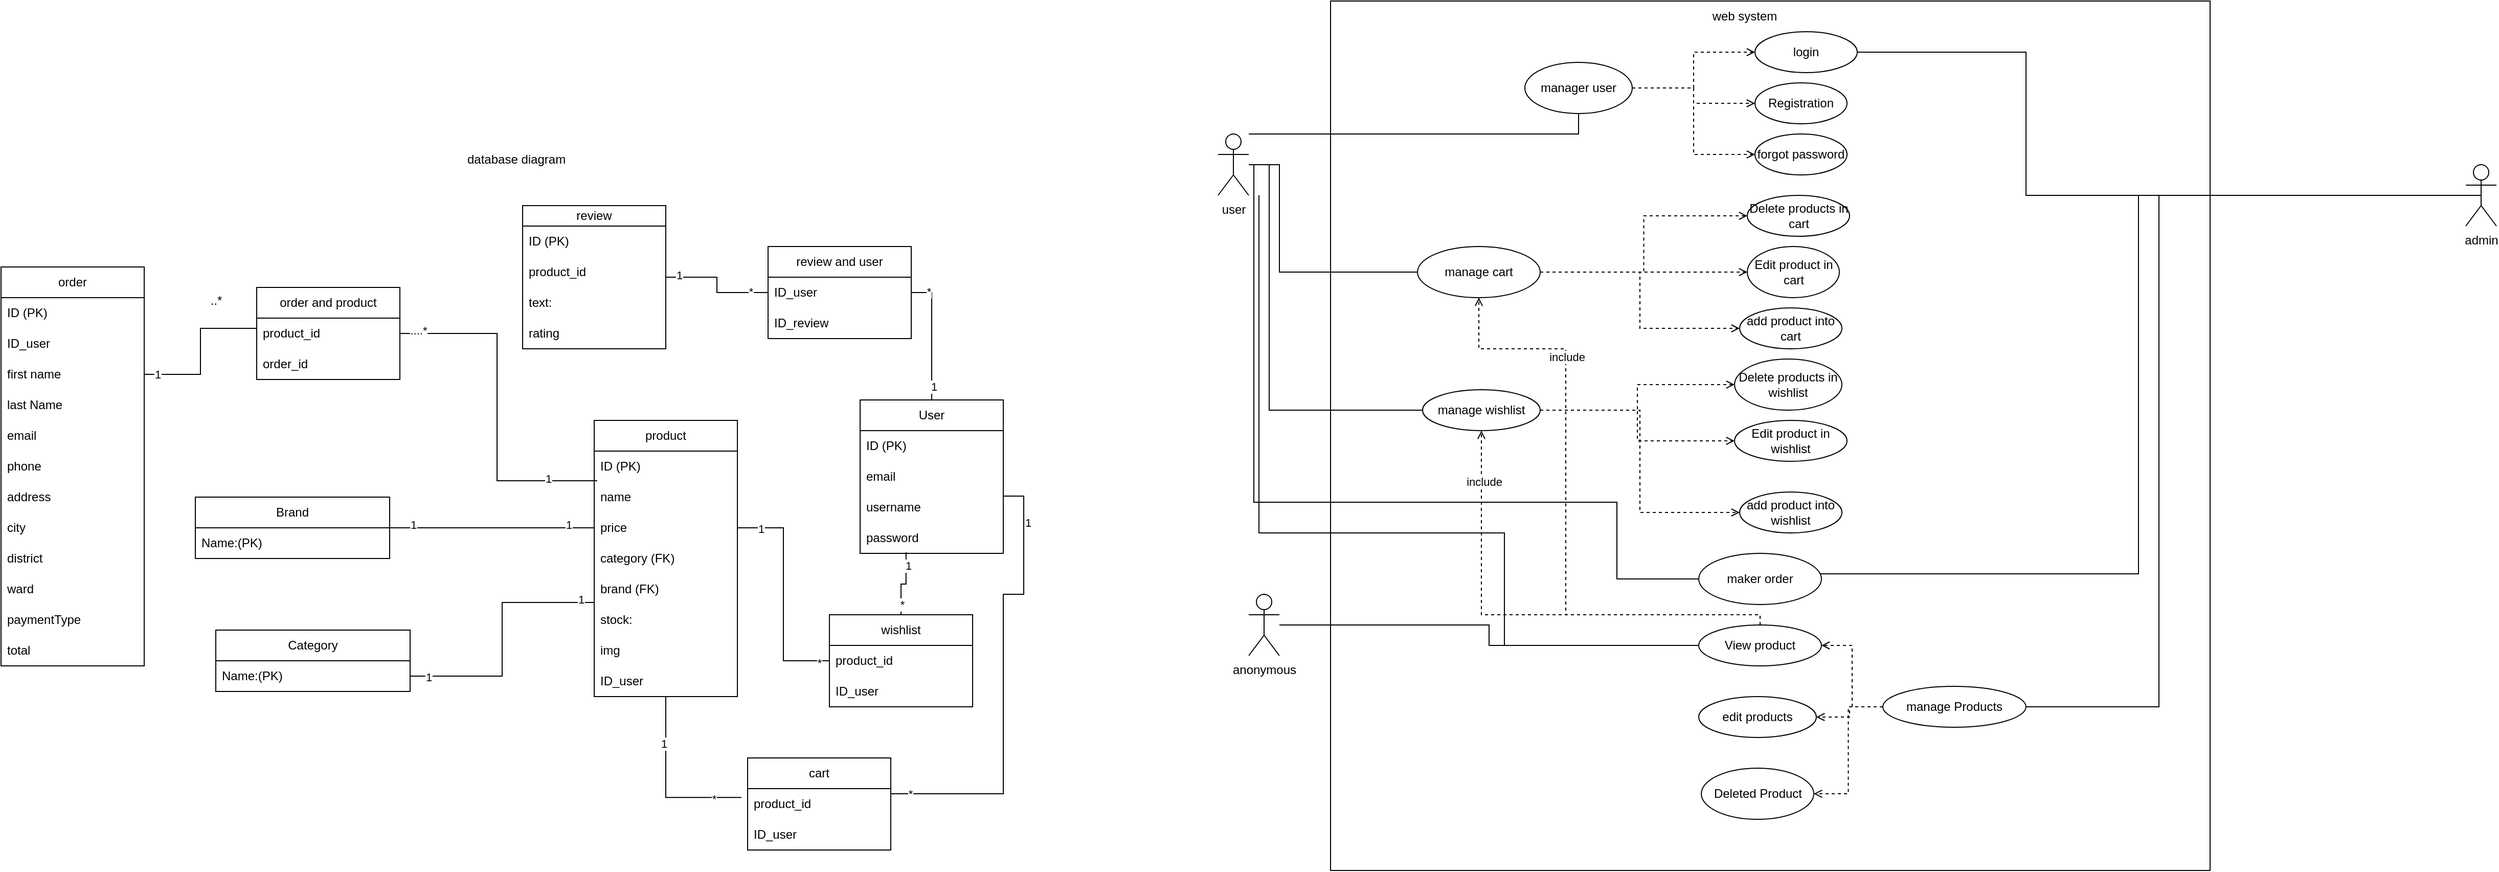 <mxfile version="21.3.2" type="device">
  <diagram name="Page-1" id="ICI-8vK0ts3EgLsvYybd">
    <mxGraphModel dx="3079" dy="750" grid="1" gridSize="10" guides="1" tooltips="1" connect="1" arrows="1" fold="1" page="1" pageScale="1" pageWidth="850" pageHeight="1100" math="0" shadow="0">
      <root>
        <mxCell id="0" />
        <mxCell id="1" parent="0" />
        <mxCell id="e3dgtLt3XknYAATpjzhd-1" value="user" style="shape=umlActor;verticalLabelPosition=bottom;verticalAlign=top;html=1;outlineConnect=0;" parent="1" vertex="1">
          <mxGeometry x="-430" y="140" width="30" height="60" as="geometry" />
        </mxCell>
        <mxCell id="e3dgtLt3XknYAATpjzhd-4" value="" style="rounded=0;whiteSpace=wrap;html=1;" parent="1" vertex="1">
          <mxGeometry x="-320" y="10" width="860" height="850" as="geometry" />
        </mxCell>
        <mxCell id="e3dgtLt3XknYAATpjzhd-2" value="admin" style="shape=umlActor;verticalLabelPosition=bottom;verticalAlign=top;html=1;outlineConnect=0;" parent="1" vertex="1">
          <mxGeometry x="790" y="170" width="30" height="60" as="geometry" />
        </mxCell>
        <mxCell id="e3dgtLt3XknYAATpjzhd-7" value="web system" style="text;html=1;strokeColor=none;fillColor=none;align=center;verticalAlign=middle;whiteSpace=wrap;rounded=0;" parent="1" vertex="1">
          <mxGeometry x="20" y="10" width="130" height="30" as="geometry" />
        </mxCell>
        <mxCell id="0JroKW-J_Lcgd8uyPRVh-32" style="edgeStyle=orthogonalEdgeStyle;rounded=0;orthogonalLoop=1;jettySize=auto;html=1;entryX=0.5;entryY=0.5;entryDx=0;entryDy=0;entryPerimeter=0;endArrow=none;endFill=0;" parent="1" source="e3dgtLt3XknYAATpjzhd-8" target="e3dgtLt3XknYAATpjzhd-2" edge="1">
          <mxGeometry relative="1" as="geometry">
            <Array as="points">
              <mxPoint x="360" y="60" />
              <mxPoint x="360" y="200" />
            </Array>
          </mxGeometry>
        </mxCell>
        <mxCell id="e3dgtLt3XknYAATpjzhd-8" value="login" style="ellipse;whiteSpace=wrap;html=1;" parent="1" vertex="1">
          <mxGeometry x="95" y="40" width="100" height="40" as="geometry" />
        </mxCell>
        <mxCell id="e3dgtLt3XknYAATpjzhd-9" value="Registration" style="ellipse;whiteSpace=wrap;html=1;" parent="1" vertex="1">
          <mxGeometry x="95" y="90" width="90" height="40" as="geometry" />
        </mxCell>
        <mxCell id="0JroKW-J_Lcgd8uyPRVh-38" style="edgeStyle=orthogonalEdgeStyle;rounded=0;orthogonalLoop=1;jettySize=auto;html=1;endArrow=none;endFill=0;" parent="1" source="e3dgtLt3XknYAATpjzhd-11" target="0JroKW-J_Lcgd8uyPRVh-2" edge="1">
          <mxGeometry relative="1" as="geometry" />
        </mxCell>
        <mxCell id="0JroKW-J_Lcgd8uyPRVh-39" style="edgeStyle=orthogonalEdgeStyle;rounded=0;orthogonalLoop=1;jettySize=auto;html=1;endArrow=none;endFill=0;" parent="1" source="e3dgtLt3XknYAATpjzhd-11" edge="1">
          <mxGeometry relative="1" as="geometry">
            <mxPoint x="-390" y="200" as="targetPoint" />
            <Array as="points">
              <mxPoint x="-150" y="640" />
              <mxPoint x="-150" y="530" />
              <mxPoint x="-390" y="530" />
            </Array>
          </mxGeometry>
        </mxCell>
        <mxCell id="0JroKW-J_Lcgd8uyPRVh-42" style="edgeStyle=orthogonalEdgeStyle;rounded=0;orthogonalLoop=1;jettySize=auto;html=1;dashed=1;endArrow=open;endFill=0;" parent="1" source="e3dgtLt3XknYAATpjzhd-11" target="e3dgtLt3XknYAATpjzhd-16" edge="1">
          <mxGeometry relative="1" as="geometry">
            <Array as="points">
              <mxPoint x="100" y="610" />
              <mxPoint x="-90" y="610" />
              <mxPoint x="-90" y="350" />
              <mxPoint x="-175" y="350" />
            </Array>
          </mxGeometry>
        </mxCell>
        <mxCell id="0JroKW-J_Lcgd8uyPRVh-45" value="include" style="edgeLabel;html=1;align=center;verticalAlign=middle;resizable=0;points=[];" parent="0JroKW-J_Lcgd8uyPRVh-42" vertex="1" connectable="0">
          <mxGeometry x="0.519" y="-1" relative="1" as="geometry">
            <mxPoint as="offset" />
          </mxGeometry>
        </mxCell>
        <mxCell id="0JroKW-J_Lcgd8uyPRVh-44" style="edgeStyle=orthogonalEdgeStyle;rounded=0;orthogonalLoop=1;jettySize=auto;html=1;entryX=0.5;entryY=1;entryDx=0;entryDy=0;dashed=1;endArrow=open;endFill=0;" parent="1" source="e3dgtLt3XknYAATpjzhd-11" target="e3dgtLt3XknYAATpjzhd-12" edge="1">
          <mxGeometry relative="1" as="geometry">
            <Array as="points">
              <mxPoint x="100" y="610" />
              <mxPoint x="-172" y="610" />
            </Array>
          </mxGeometry>
        </mxCell>
        <mxCell id="0JroKW-J_Lcgd8uyPRVh-46" value="include" style="edgeLabel;html=1;align=center;verticalAlign=middle;resizable=0;points=[];" parent="0JroKW-J_Lcgd8uyPRVh-44" vertex="1" connectable="0">
          <mxGeometry x="0.787" y="-2" relative="1" as="geometry">
            <mxPoint as="offset" />
          </mxGeometry>
        </mxCell>
        <mxCell id="e3dgtLt3XknYAATpjzhd-11" value="View product" style="ellipse;whiteSpace=wrap;html=1;" parent="1" vertex="1">
          <mxGeometry x="40" y="620" width="120" height="40" as="geometry" />
        </mxCell>
        <mxCell id="0JroKW-J_Lcgd8uyPRVh-20" style="edgeStyle=orthogonalEdgeStyle;rounded=0;orthogonalLoop=1;jettySize=auto;html=1;dashed=1;endArrow=open;endFill=0;" parent="1" source="e3dgtLt3XknYAATpjzhd-12" target="0JroKW-J_Lcgd8uyPRVh-6" edge="1">
          <mxGeometry relative="1" as="geometry" />
        </mxCell>
        <mxCell id="0JroKW-J_Lcgd8uyPRVh-21" style="edgeStyle=orthogonalEdgeStyle;rounded=0;orthogonalLoop=1;jettySize=auto;html=1;entryX=0;entryY=0.5;entryDx=0;entryDy=0;dashed=1;endArrow=open;endFill=0;" parent="1" source="e3dgtLt3XknYAATpjzhd-12" target="0JroKW-J_Lcgd8uyPRVh-10" edge="1">
          <mxGeometry relative="1" as="geometry" />
        </mxCell>
        <mxCell id="0JroKW-J_Lcgd8uyPRVh-22" style="edgeStyle=orthogonalEdgeStyle;rounded=0;orthogonalLoop=1;jettySize=auto;html=1;entryX=0;entryY=0.5;entryDx=0;entryDy=0;dashed=1;endArrow=open;endFill=0;" parent="1" source="e3dgtLt3XknYAATpjzhd-12" target="0JroKW-J_Lcgd8uyPRVh-11" edge="1">
          <mxGeometry relative="1" as="geometry" />
        </mxCell>
        <mxCell id="0JroKW-J_Lcgd8uyPRVh-31" style="edgeStyle=orthogonalEdgeStyle;rounded=0;orthogonalLoop=1;jettySize=auto;html=1;endArrow=none;endFill=0;" parent="1" source="e3dgtLt3XknYAATpjzhd-12" target="e3dgtLt3XknYAATpjzhd-1" edge="1">
          <mxGeometry relative="1" as="geometry">
            <Array as="points">
              <mxPoint x="-380" y="410" />
              <mxPoint x="-380" y="170" />
            </Array>
          </mxGeometry>
        </mxCell>
        <mxCell id="e3dgtLt3XknYAATpjzhd-12" value="manage wishlist" style="ellipse;whiteSpace=wrap;html=1;" parent="1" vertex="1">
          <mxGeometry x="-230" y="390" width="115" height="40" as="geometry" />
        </mxCell>
        <mxCell id="0JroKW-J_Lcgd8uyPRVh-23" style="edgeStyle=orthogonalEdgeStyle;rounded=0;orthogonalLoop=1;jettySize=auto;html=1;entryX=1;entryY=0.5;entryDx=0;entryDy=0;dashed=1;endArrow=open;endFill=0;" parent="1" source="e3dgtLt3XknYAATpjzhd-13" target="e3dgtLt3XknYAATpjzhd-11" edge="1">
          <mxGeometry relative="1" as="geometry" />
        </mxCell>
        <mxCell id="0JroKW-J_Lcgd8uyPRVh-24" style="edgeStyle=orthogonalEdgeStyle;rounded=0;orthogonalLoop=1;jettySize=auto;html=1;dashed=1;endArrow=open;endFill=0;" parent="1" source="e3dgtLt3XknYAATpjzhd-13" target="e3dgtLt3XknYAATpjzhd-15" edge="1">
          <mxGeometry relative="1" as="geometry" />
        </mxCell>
        <mxCell id="0JroKW-J_Lcgd8uyPRVh-25" style="edgeStyle=orthogonalEdgeStyle;rounded=0;orthogonalLoop=1;jettySize=auto;html=1;entryX=1;entryY=0.5;entryDx=0;entryDy=0;endArrow=open;endFill=0;dashed=1;" parent="1" source="e3dgtLt3XknYAATpjzhd-13" target="0JroKW-J_Lcgd8uyPRVh-3" edge="1">
          <mxGeometry relative="1" as="geometry" />
        </mxCell>
        <mxCell id="0JroKW-J_Lcgd8uyPRVh-35" style="edgeStyle=orthogonalEdgeStyle;rounded=0;orthogonalLoop=1;jettySize=auto;html=1;endArrow=none;endFill=0;" parent="1" source="e3dgtLt3XknYAATpjzhd-13" target="e3dgtLt3XknYAATpjzhd-2" edge="1">
          <mxGeometry relative="1" as="geometry">
            <Array as="points">
              <mxPoint x="490" y="700" />
              <mxPoint x="490" y="200" />
            </Array>
          </mxGeometry>
        </mxCell>
        <mxCell id="e3dgtLt3XknYAATpjzhd-13" value="manage Products" style="ellipse;whiteSpace=wrap;html=1;" parent="1" vertex="1">
          <mxGeometry x="220" y="680" width="140" height="40" as="geometry" />
        </mxCell>
        <mxCell id="e3dgtLt3XknYAATpjzhd-15" value="edit products" style="ellipse;whiteSpace=wrap;html=1;" parent="1" vertex="1">
          <mxGeometry x="40" y="690" width="115" height="40" as="geometry" />
        </mxCell>
        <mxCell id="0JroKW-J_Lcgd8uyPRVh-17" style="edgeStyle=orthogonalEdgeStyle;rounded=0;orthogonalLoop=1;jettySize=auto;html=1;entryX=0;entryY=0.5;entryDx=0;entryDy=0;dashed=1;endArrow=open;endFill=0;" parent="1" source="e3dgtLt3XknYAATpjzhd-16" target="0JroKW-J_Lcgd8uyPRVh-9" edge="1">
          <mxGeometry relative="1" as="geometry" />
        </mxCell>
        <mxCell id="0JroKW-J_Lcgd8uyPRVh-18" style="edgeStyle=orthogonalEdgeStyle;rounded=0;orthogonalLoop=1;jettySize=auto;html=1;endArrow=open;endFill=0;dashed=1;" parent="1" source="e3dgtLt3XknYAATpjzhd-16" target="0JroKW-J_Lcgd8uyPRVh-7" edge="1">
          <mxGeometry relative="1" as="geometry" />
        </mxCell>
        <mxCell id="0JroKW-J_Lcgd8uyPRVh-19" style="edgeStyle=orthogonalEdgeStyle;rounded=0;orthogonalLoop=1;jettySize=auto;html=1;entryX=0;entryY=0.5;entryDx=0;entryDy=0;endArrow=open;endFill=0;dashed=1;" parent="1" source="e3dgtLt3XknYAATpjzhd-16" target="0JroKW-J_Lcgd8uyPRVh-8" edge="1">
          <mxGeometry relative="1" as="geometry" />
        </mxCell>
        <mxCell id="0JroKW-J_Lcgd8uyPRVh-30" style="edgeStyle=orthogonalEdgeStyle;rounded=0;orthogonalLoop=1;jettySize=auto;html=1;endArrow=none;endFill=0;" parent="1" source="e3dgtLt3XknYAATpjzhd-16" target="e3dgtLt3XknYAATpjzhd-1" edge="1">
          <mxGeometry relative="1" as="geometry">
            <Array as="points">
              <mxPoint x="-370" y="275" />
              <mxPoint x="-370" y="170" />
            </Array>
          </mxGeometry>
        </mxCell>
        <mxCell id="e3dgtLt3XknYAATpjzhd-16" value="manage cart" style="ellipse;whiteSpace=wrap;html=1;" parent="1" vertex="1">
          <mxGeometry x="-235" y="250" width="120" height="50" as="geometry" />
        </mxCell>
        <mxCell id="e3dgtLt3XknYAATpjzhd-17" value="forgot password" style="ellipse;whiteSpace=wrap;html=1;" parent="1" vertex="1">
          <mxGeometry x="95" y="140" width="90" height="40" as="geometry" />
        </mxCell>
        <mxCell id="0JroKW-J_Lcgd8uyPRVh-2" value="anonymous" style="shape=umlActor;verticalLabelPosition=bottom;verticalAlign=top;html=1;outlineConnect=0;" parent="1" vertex="1">
          <mxGeometry x="-400" y="590" width="30" height="60" as="geometry" />
        </mxCell>
        <mxCell id="0JroKW-J_Lcgd8uyPRVh-3" value="Deleted Product" style="ellipse;whiteSpace=wrap;html=1;" parent="1" vertex="1">
          <mxGeometry x="42.5" y="760" width="110" height="50" as="geometry" />
        </mxCell>
        <mxCell id="0JroKW-J_Lcgd8uyPRVh-14" style="edgeStyle=orthogonalEdgeStyle;rounded=0;orthogonalLoop=1;jettySize=auto;html=1;dashed=1;endArrow=open;endFill=0;" parent="1" source="0JroKW-J_Lcgd8uyPRVh-4" target="e3dgtLt3XknYAATpjzhd-8" edge="1">
          <mxGeometry relative="1" as="geometry" />
        </mxCell>
        <mxCell id="0JroKW-J_Lcgd8uyPRVh-15" style="edgeStyle=orthogonalEdgeStyle;rounded=0;orthogonalLoop=1;jettySize=auto;html=1;dashed=1;endArrow=open;endFill=0;" parent="1" source="0JroKW-J_Lcgd8uyPRVh-4" target="e3dgtLt3XknYAATpjzhd-9" edge="1">
          <mxGeometry relative="1" as="geometry" />
        </mxCell>
        <mxCell id="0JroKW-J_Lcgd8uyPRVh-16" style="edgeStyle=orthogonalEdgeStyle;rounded=0;orthogonalLoop=1;jettySize=auto;html=1;entryX=0;entryY=0.5;entryDx=0;entryDy=0;dashed=1;endArrow=open;endFill=0;" parent="1" source="0JroKW-J_Lcgd8uyPRVh-4" target="e3dgtLt3XknYAATpjzhd-17" edge="1">
          <mxGeometry relative="1" as="geometry" />
        </mxCell>
        <mxCell id="0JroKW-J_Lcgd8uyPRVh-28" style="edgeStyle=orthogonalEdgeStyle;rounded=0;orthogonalLoop=1;jettySize=auto;html=1;endArrow=none;endFill=0;" parent="1" source="0JroKW-J_Lcgd8uyPRVh-4" target="e3dgtLt3XknYAATpjzhd-1" edge="1">
          <mxGeometry relative="1" as="geometry">
            <Array as="points">
              <mxPoint x="-78" y="140" />
            </Array>
          </mxGeometry>
        </mxCell>
        <mxCell id="0JroKW-J_Lcgd8uyPRVh-4" value="manager user" style="ellipse;whiteSpace=wrap;html=1;" parent="1" vertex="1">
          <mxGeometry x="-130" y="70" width="105" height="50" as="geometry" />
        </mxCell>
        <mxCell id="0JroKW-J_Lcgd8uyPRVh-36" style="edgeStyle=orthogonalEdgeStyle;rounded=0;orthogonalLoop=1;jettySize=auto;html=1;endArrow=none;endFill=0;" parent="1" source="0JroKW-J_Lcgd8uyPRVh-5" target="e3dgtLt3XknYAATpjzhd-1" edge="1">
          <mxGeometry relative="1" as="geometry">
            <Array as="points">
              <mxPoint x="-40" y="575" />
              <mxPoint x="-40" y="500" />
              <mxPoint x="-395" y="500" />
            </Array>
          </mxGeometry>
        </mxCell>
        <mxCell id="0JroKW-J_Lcgd8uyPRVh-41" style="edgeStyle=orthogonalEdgeStyle;rounded=0;orthogonalLoop=1;jettySize=auto;html=1;endArrow=none;endFill=0;" parent="1" source="0JroKW-J_Lcgd8uyPRVh-5" edge="1">
          <mxGeometry relative="1" as="geometry">
            <mxPoint x="800" y="200" as="targetPoint" />
            <Array as="points">
              <mxPoint x="470" y="570" />
              <mxPoint x="470" y="200" />
            </Array>
          </mxGeometry>
        </mxCell>
        <mxCell id="0JroKW-J_Lcgd8uyPRVh-5" value="maker order" style="ellipse;whiteSpace=wrap;html=1;" parent="1" vertex="1">
          <mxGeometry x="40" y="550" width="120" height="50" as="geometry" />
        </mxCell>
        <mxCell id="0JroKW-J_Lcgd8uyPRVh-6" value="Delete products in wishlist" style="ellipse;whiteSpace=wrap;html=1;" parent="1" vertex="1">
          <mxGeometry x="75" y="360" width="105" height="50" as="geometry" />
        </mxCell>
        <mxCell id="0JroKW-J_Lcgd8uyPRVh-7" value="Edit product in cart" style="ellipse;whiteSpace=wrap;html=1;" parent="1" vertex="1">
          <mxGeometry x="87.5" y="250" width="90" height="50" as="geometry" />
        </mxCell>
        <mxCell id="0JroKW-J_Lcgd8uyPRVh-8" value="add product into cart" style="ellipse;whiteSpace=wrap;html=1;" parent="1" vertex="1">
          <mxGeometry x="80" y="310" width="100" height="40" as="geometry" />
        </mxCell>
        <mxCell id="0JroKW-J_Lcgd8uyPRVh-9" value="Delete products in cart" style="ellipse;whiteSpace=wrap;html=1;" parent="1" vertex="1">
          <mxGeometry x="87.5" y="200" width="100" height="40" as="geometry" />
        </mxCell>
        <mxCell id="0JroKW-J_Lcgd8uyPRVh-10" value="Edit product in wishlist" style="ellipse;whiteSpace=wrap;html=1;" parent="1" vertex="1">
          <mxGeometry x="75" y="420" width="110" height="40" as="geometry" />
        </mxCell>
        <mxCell id="0JroKW-J_Lcgd8uyPRVh-11" value="add product into wishlist" style="ellipse;whiteSpace=wrap;html=1;" parent="1" vertex="1">
          <mxGeometry x="80" y="490" width="100" height="40" as="geometry" />
        </mxCell>
        <mxCell id="0JroKW-J_Lcgd8uyPRVh-121" value="" style="group" parent="1" vertex="1" connectable="0">
          <mxGeometry x="-1620" y="150" width="980" height="550" as="geometry" />
        </mxCell>
        <mxCell id="0JroKW-J_Lcgd8uyPRVh-47" value="product" style="swimlane;fontStyle=0;childLayout=stackLayout;horizontal=1;startSize=30;horizontalStack=0;resizeParent=1;resizeParentMax=0;resizeLast=0;collapsible=1;marginBottom=0;whiteSpace=wrap;html=1;" parent="0JroKW-J_Lcgd8uyPRVh-121" vertex="1">
          <mxGeometry x="580" y="270" width="140" height="270" as="geometry" />
        </mxCell>
        <mxCell id="0JroKW-J_Lcgd8uyPRVh-65" value="ID (PK)" style="text;strokeColor=none;fillColor=none;align=left;verticalAlign=middle;spacingLeft=4;spacingRight=4;overflow=hidden;points=[[0,0.5],[1,0.5]];portConstraint=eastwest;rotatable=0;whiteSpace=wrap;html=1;" parent="0JroKW-J_Lcgd8uyPRVh-47" vertex="1">
          <mxGeometry y="30" width="140" height="30" as="geometry" />
        </mxCell>
        <mxCell id="0JroKW-J_Lcgd8uyPRVh-48" value="name" style="text;strokeColor=none;fillColor=none;align=left;verticalAlign=middle;spacingLeft=4;spacingRight=4;overflow=hidden;points=[[0,0.5],[1,0.5]];portConstraint=eastwest;rotatable=0;whiteSpace=wrap;html=1;" parent="0JroKW-J_Lcgd8uyPRVh-47" vertex="1">
          <mxGeometry y="60" width="140" height="30" as="geometry" />
        </mxCell>
        <mxCell id="0JroKW-J_Lcgd8uyPRVh-49" value="price" style="text;strokeColor=none;fillColor=none;align=left;verticalAlign=middle;spacingLeft=4;spacingRight=4;overflow=hidden;points=[[0,0.5],[1,0.5]];portConstraint=eastwest;rotatable=0;whiteSpace=wrap;html=1;" parent="0JroKW-J_Lcgd8uyPRVh-47" vertex="1">
          <mxGeometry y="90" width="140" height="30" as="geometry" />
        </mxCell>
        <mxCell id="0JroKW-J_Lcgd8uyPRVh-68" value="category (FK)" style="text;strokeColor=none;fillColor=none;align=left;verticalAlign=middle;spacingLeft=4;spacingRight=4;overflow=hidden;points=[[0,0.5],[1,0.5]];portConstraint=eastwest;rotatable=0;whiteSpace=wrap;html=1;" parent="0JroKW-J_Lcgd8uyPRVh-47" vertex="1">
          <mxGeometry y="120" width="140" height="30" as="geometry" />
        </mxCell>
        <mxCell id="0JroKW-J_Lcgd8uyPRVh-69" value="brand (FK)" style="text;strokeColor=none;fillColor=none;align=left;verticalAlign=middle;spacingLeft=4;spacingRight=4;overflow=hidden;points=[[0,0.5],[1,0.5]];portConstraint=eastwest;rotatable=0;whiteSpace=wrap;html=1;" parent="0JroKW-J_Lcgd8uyPRVh-47" vertex="1">
          <mxGeometry y="150" width="140" height="30" as="geometry" />
        </mxCell>
        <mxCell id="0JroKW-J_Lcgd8uyPRVh-50" value="stock:" style="text;strokeColor=none;fillColor=none;align=left;verticalAlign=middle;spacingLeft=4;spacingRight=4;overflow=hidden;points=[[0,0.5],[1,0.5]];portConstraint=eastwest;rotatable=0;whiteSpace=wrap;html=1;" parent="0JroKW-J_Lcgd8uyPRVh-47" vertex="1">
          <mxGeometry y="180" width="140" height="30" as="geometry" />
        </mxCell>
        <mxCell id="0JroKW-J_Lcgd8uyPRVh-66" value="img" style="text;strokeColor=none;fillColor=none;align=left;verticalAlign=middle;spacingLeft=4;spacingRight=4;overflow=hidden;points=[[0,0.5],[1,0.5]];portConstraint=eastwest;rotatable=0;whiteSpace=wrap;html=1;" parent="0JroKW-J_Lcgd8uyPRVh-47" vertex="1">
          <mxGeometry y="210" width="140" height="30" as="geometry" />
        </mxCell>
        <mxCell id="0JroKW-J_Lcgd8uyPRVh-90" value="ID_user" style="text;strokeColor=none;fillColor=none;align=left;verticalAlign=middle;spacingLeft=4;spacingRight=4;overflow=hidden;points=[[0,0.5],[1,0.5]];portConstraint=eastwest;rotatable=0;whiteSpace=wrap;html=1;" parent="0JroKW-J_Lcgd8uyPRVh-47" vertex="1">
          <mxGeometry y="240" width="140" height="30" as="geometry" />
        </mxCell>
        <mxCell id="0JroKW-J_Lcgd8uyPRVh-112" style="edgeStyle=orthogonalEdgeStyle;rounded=0;orthogonalLoop=1;jettySize=auto;html=1;endArrow=none;endFill=0;" parent="0JroKW-J_Lcgd8uyPRVh-121" source="0JroKW-J_Lcgd8uyPRVh-60" target="0JroKW-J_Lcgd8uyPRVh-49" edge="1">
          <mxGeometry relative="1" as="geometry" />
        </mxCell>
        <mxCell id="0JroKW-J_Lcgd8uyPRVh-126" value="1" style="edgeLabel;html=1;align=center;verticalAlign=middle;resizable=0;points=[];" parent="0JroKW-J_Lcgd8uyPRVh-112" vertex="1" connectable="0">
          <mxGeometry x="-0.77" y="3" relative="1" as="geometry">
            <mxPoint as="offset" />
          </mxGeometry>
        </mxCell>
        <mxCell id="0JroKW-J_Lcgd8uyPRVh-127" value="1" style="edgeLabel;html=1;align=center;verticalAlign=middle;resizable=0;points=[];" parent="0JroKW-J_Lcgd8uyPRVh-112" vertex="1" connectable="0">
          <mxGeometry x="0.76" y="3" relative="1" as="geometry">
            <mxPoint x="-1" as="offset" />
          </mxGeometry>
        </mxCell>
        <mxCell id="0JroKW-J_Lcgd8uyPRVh-60" value="Brand" style="swimlane;fontStyle=0;childLayout=stackLayout;horizontal=1;startSize=30;horizontalStack=0;resizeParent=1;resizeParentMax=0;resizeLast=0;collapsible=1;marginBottom=0;whiteSpace=wrap;html=1;" parent="0JroKW-J_Lcgd8uyPRVh-121" vertex="1">
          <mxGeometry x="190" y="345" width="190" height="60" as="geometry">
            <mxRectangle x="-1460" y="750" width="60" height="30" as="alternateBounds" />
          </mxGeometry>
        </mxCell>
        <mxCell id="0JroKW-J_Lcgd8uyPRVh-61" value="Name:(PK)" style="text;strokeColor=none;fillColor=none;align=left;verticalAlign=middle;spacingLeft=4;spacingRight=4;overflow=hidden;points=[[0,0.5],[1,0.5]];portConstraint=eastwest;rotatable=0;whiteSpace=wrap;html=1;" parent="0JroKW-J_Lcgd8uyPRVh-60" vertex="1">
          <mxGeometry y="30" width="190" height="30" as="geometry" />
        </mxCell>
        <mxCell id="0JroKW-J_Lcgd8uyPRVh-70" value="Category" style="swimlane;fontStyle=0;childLayout=stackLayout;horizontal=1;startSize=30;horizontalStack=0;resizeParent=1;resizeParentMax=0;resizeLast=0;collapsible=1;marginBottom=0;whiteSpace=wrap;html=1;" parent="0JroKW-J_Lcgd8uyPRVh-121" vertex="1">
          <mxGeometry x="210" y="475" width="190" height="60" as="geometry">
            <mxRectangle x="-1460" y="750" width="60" height="30" as="alternateBounds" />
          </mxGeometry>
        </mxCell>
        <mxCell id="0JroKW-J_Lcgd8uyPRVh-71" value="Name:(PK)" style="text;strokeColor=none;fillColor=none;align=left;verticalAlign=middle;spacingLeft=4;spacingRight=4;overflow=hidden;points=[[0,0.5],[1,0.5]];portConstraint=eastwest;rotatable=0;whiteSpace=wrap;html=1;" parent="0JroKW-J_Lcgd8uyPRVh-70" vertex="1">
          <mxGeometry y="30" width="190" height="30" as="geometry" />
        </mxCell>
        <mxCell id="0JroKW-J_Lcgd8uyPRVh-73" value="User" style="swimlane;fontStyle=0;childLayout=stackLayout;horizontal=1;startSize=30;horizontalStack=0;resizeParent=1;resizeParentMax=0;resizeLast=0;collapsible=1;marginBottom=0;whiteSpace=wrap;html=1;" parent="0JroKW-J_Lcgd8uyPRVh-121" vertex="1">
          <mxGeometry x="840" y="250" width="140" height="150" as="geometry" />
        </mxCell>
        <mxCell id="0JroKW-J_Lcgd8uyPRVh-74" value="ID (PK)" style="text;strokeColor=none;fillColor=none;align=left;verticalAlign=middle;spacingLeft=4;spacingRight=4;overflow=hidden;points=[[0,0.5],[1,0.5]];portConstraint=eastwest;rotatable=0;whiteSpace=wrap;html=1;" parent="0JroKW-J_Lcgd8uyPRVh-73" vertex="1">
          <mxGeometry y="30" width="140" height="30" as="geometry" />
        </mxCell>
        <mxCell id="0JroKW-J_Lcgd8uyPRVh-75" value="email" style="text;strokeColor=none;fillColor=none;align=left;verticalAlign=middle;spacingLeft=4;spacingRight=4;overflow=hidden;points=[[0,0.5],[1,0.5]];portConstraint=eastwest;rotatable=0;whiteSpace=wrap;html=1;" parent="0JroKW-J_Lcgd8uyPRVh-73" vertex="1">
          <mxGeometry y="60" width="140" height="30" as="geometry" />
        </mxCell>
        <mxCell id="0JroKW-J_Lcgd8uyPRVh-76" value="username" style="text;strokeColor=none;fillColor=none;align=left;verticalAlign=middle;spacingLeft=4;spacingRight=4;overflow=hidden;points=[[0,0.5],[1,0.5]];portConstraint=eastwest;rotatable=0;whiteSpace=wrap;html=1;" parent="0JroKW-J_Lcgd8uyPRVh-73" vertex="1">
          <mxGeometry y="90" width="140" height="30" as="geometry" />
        </mxCell>
        <mxCell id="0JroKW-J_Lcgd8uyPRVh-77" value="password" style="text;strokeColor=none;fillColor=none;align=left;verticalAlign=middle;spacingLeft=4;spacingRight=4;overflow=hidden;points=[[0,0.5],[1,0.5]];portConstraint=eastwest;rotatable=0;whiteSpace=wrap;html=1;" parent="0JroKW-J_Lcgd8uyPRVh-73" vertex="1">
          <mxGeometry y="120" width="140" height="30" as="geometry" />
        </mxCell>
        <mxCell id="0JroKW-J_Lcgd8uyPRVh-81" value="review" style="swimlane;fontStyle=0;childLayout=stackLayout;horizontal=1;startSize=20;horizontalStack=0;resizeParent=1;resizeParentMax=0;resizeLast=0;collapsible=1;marginBottom=0;whiteSpace=wrap;html=1;" parent="0JroKW-J_Lcgd8uyPRVh-121" vertex="1">
          <mxGeometry x="510" y="60" width="140" height="140" as="geometry" />
        </mxCell>
        <mxCell id="0JroKW-J_Lcgd8uyPRVh-82" value="ID (PK)" style="text;strokeColor=none;fillColor=none;align=left;verticalAlign=middle;spacingLeft=4;spacingRight=4;overflow=hidden;points=[[0,0.5],[1,0.5]];portConstraint=eastwest;rotatable=0;whiteSpace=wrap;html=1;" parent="0JroKW-J_Lcgd8uyPRVh-81" vertex="1">
          <mxGeometry y="20" width="140" height="30" as="geometry" />
        </mxCell>
        <mxCell id="0JroKW-J_Lcgd8uyPRVh-85" value="product_id" style="text;strokeColor=none;fillColor=none;align=left;verticalAlign=middle;spacingLeft=4;spacingRight=4;overflow=hidden;points=[[0,0.5],[1,0.5]];portConstraint=eastwest;rotatable=0;whiteSpace=wrap;html=1;" parent="0JroKW-J_Lcgd8uyPRVh-81" vertex="1">
          <mxGeometry y="50" width="140" height="30" as="geometry" />
        </mxCell>
        <mxCell id="0JroKW-J_Lcgd8uyPRVh-83" value="text:" style="text;strokeColor=none;fillColor=none;align=left;verticalAlign=middle;spacingLeft=4;spacingRight=4;overflow=hidden;points=[[0,0.5],[1,0.5]];portConstraint=eastwest;rotatable=0;whiteSpace=wrap;html=1;" parent="0JroKW-J_Lcgd8uyPRVh-81" vertex="1">
          <mxGeometry y="80" width="140" height="30" as="geometry" />
        </mxCell>
        <mxCell id="0JroKW-J_Lcgd8uyPRVh-84" value="rating" style="text;strokeColor=none;fillColor=none;align=left;verticalAlign=middle;spacingLeft=4;spacingRight=4;overflow=hidden;points=[[0,0.5],[1,0.5]];portConstraint=eastwest;rotatable=0;whiteSpace=wrap;html=1;" parent="0JroKW-J_Lcgd8uyPRVh-81" vertex="1">
          <mxGeometry y="110" width="140" height="30" as="geometry" />
        </mxCell>
        <mxCell id="0JroKW-J_Lcgd8uyPRVh-86" value="review and user" style="swimlane;fontStyle=0;childLayout=stackLayout;horizontal=1;startSize=30;horizontalStack=0;resizeParent=1;resizeParentMax=0;resizeLast=0;collapsible=1;marginBottom=0;whiteSpace=wrap;html=1;" parent="0JroKW-J_Lcgd8uyPRVh-121" vertex="1">
          <mxGeometry x="750" y="100" width="140" height="90" as="geometry" />
        </mxCell>
        <mxCell id="0JroKW-J_Lcgd8uyPRVh-87" value="ID_user" style="text;strokeColor=none;fillColor=none;align=left;verticalAlign=middle;spacingLeft=4;spacingRight=4;overflow=hidden;points=[[0,0.5],[1,0.5]];portConstraint=eastwest;rotatable=0;whiteSpace=wrap;html=1;" parent="0JroKW-J_Lcgd8uyPRVh-86" vertex="1">
          <mxGeometry y="30" width="140" height="30" as="geometry" />
        </mxCell>
        <mxCell id="0JroKW-J_Lcgd8uyPRVh-88" value="ID_review" style="text;strokeColor=none;fillColor=none;align=left;verticalAlign=middle;spacingLeft=4;spacingRight=4;overflow=hidden;points=[[0,0.5],[1,0.5]];portConstraint=eastwest;rotatable=0;whiteSpace=wrap;html=1;" parent="0JroKW-J_Lcgd8uyPRVh-86" vertex="1">
          <mxGeometry y="60" width="140" height="30" as="geometry" />
        </mxCell>
        <mxCell id="0JroKW-J_Lcgd8uyPRVh-119" style="edgeStyle=orthogonalEdgeStyle;rounded=0;orthogonalLoop=1;jettySize=auto;html=1;entryX=0.321;entryY=0.967;entryDx=0;entryDy=0;entryPerimeter=0;endArrow=none;endFill=0;" parent="0JroKW-J_Lcgd8uyPRVh-121" source="0JroKW-J_Lcgd8uyPRVh-91" target="0JroKW-J_Lcgd8uyPRVh-77" edge="1">
          <mxGeometry relative="1" as="geometry" />
        </mxCell>
        <mxCell id="0JroKW-J_Lcgd8uyPRVh-132" value="1" style="edgeLabel;html=1;align=center;verticalAlign=middle;resizable=0;points=[];" parent="0JroKW-J_Lcgd8uyPRVh-119" vertex="1" connectable="0">
          <mxGeometry x="0.606" y="-2" relative="1" as="geometry">
            <mxPoint as="offset" />
          </mxGeometry>
        </mxCell>
        <mxCell id="0JroKW-J_Lcgd8uyPRVh-133" value="*" style="edgeLabel;html=1;align=center;verticalAlign=middle;resizable=0;points=[];" parent="0JroKW-J_Lcgd8uyPRVh-119" vertex="1" connectable="0">
          <mxGeometry x="-0.697" y="-1" relative="1" as="geometry">
            <mxPoint as="offset" />
          </mxGeometry>
        </mxCell>
        <mxCell id="0JroKW-J_Lcgd8uyPRVh-91" value="wishlist" style="swimlane;fontStyle=0;childLayout=stackLayout;horizontal=1;startSize=30;horizontalStack=0;resizeParent=1;resizeParentMax=0;resizeLast=0;collapsible=1;marginBottom=0;whiteSpace=wrap;html=1;" parent="0JroKW-J_Lcgd8uyPRVh-121" vertex="1">
          <mxGeometry x="810" y="460" width="140" height="90" as="geometry" />
        </mxCell>
        <mxCell id="0JroKW-J_Lcgd8uyPRVh-93" value="product_id" style="text;strokeColor=none;fillColor=none;align=left;verticalAlign=middle;spacingLeft=4;spacingRight=4;overflow=hidden;points=[[0,0.5],[1,0.5]];portConstraint=eastwest;rotatable=0;whiteSpace=wrap;html=1;" parent="0JroKW-J_Lcgd8uyPRVh-91" vertex="1">
          <mxGeometry y="30" width="140" height="30" as="geometry" />
        </mxCell>
        <mxCell id="0JroKW-J_Lcgd8uyPRVh-94" value="ID_user" style="text;strokeColor=none;fillColor=none;align=left;verticalAlign=middle;spacingLeft=4;spacingRight=4;overflow=hidden;points=[[0,0.5],[1,0.5]];portConstraint=eastwest;rotatable=0;whiteSpace=wrap;html=1;" parent="0JroKW-J_Lcgd8uyPRVh-91" vertex="1">
          <mxGeometry y="60" width="140" height="30" as="geometry" />
        </mxCell>
        <mxCell id="0JroKW-J_Lcgd8uyPRVh-95" value="order" style="swimlane;fontStyle=0;childLayout=stackLayout;horizontal=1;startSize=30;horizontalStack=0;resizeParent=1;resizeParentMax=0;resizeLast=0;collapsible=1;marginBottom=0;whiteSpace=wrap;html=1;" parent="0JroKW-J_Lcgd8uyPRVh-121" vertex="1">
          <mxGeometry y="120" width="140" height="390" as="geometry" />
        </mxCell>
        <mxCell id="0JroKW-J_Lcgd8uyPRVh-96" value="ID (PK)" style="text;strokeColor=none;fillColor=none;align=left;verticalAlign=middle;spacingLeft=4;spacingRight=4;overflow=hidden;points=[[0,0.5],[1,0.5]];portConstraint=eastwest;rotatable=0;whiteSpace=wrap;html=1;" parent="0JroKW-J_Lcgd8uyPRVh-95" vertex="1">
          <mxGeometry y="30" width="140" height="30" as="geometry" />
        </mxCell>
        <mxCell id="0JroKW-J_Lcgd8uyPRVh-97" value="ID_user" style="text;strokeColor=none;fillColor=none;align=left;verticalAlign=middle;spacingLeft=4;spacingRight=4;overflow=hidden;points=[[0,0.5],[1,0.5]];portConstraint=eastwest;rotatable=0;whiteSpace=wrap;html=1;" parent="0JroKW-J_Lcgd8uyPRVh-95" vertex="1">
          <mxGeometry y="60" width="140" height="30" as="geometry" />
        </mxCell>
        <mxCell id="0JroKW-J_Lcgd8uyPRVh-98" value="first name" style="text;strokeColor=none;fillColor=none;align=left;verticalAlign=middle;spacingLeft=4;spacingRight=4;overflow=hidden;points=[[0,0.5],[1,0.5]];portConstraint=eastwest;rotatable=0;whiteSpace=wrap;html=1;" parent="0JroKW-J_Lcgd8uyPRVh-95" vertex="1">
          <mxGeometry y="90" width="140" height="30" as="geometry" />
        </mxCell>
        <mxCell id="0JroKW-J_Lcgd8uyPRVh-99" value="last Name" style="text;strokeColor=none;fillColor=none;align=left;verticalAlign=middle;spacingLeft=4;spacingRight=4;overflow=hidden;points=[[0,0.5],[1,0.5]];portConstraint=eastwest;rotatable=0;whiteSpace=wrap;html=1;" parent="0JroKW-J_Lcgd8uyPRVh-95" vertex="1">
          <mxGeometry y="120" width="140" height="30" as="geometry" />
        </mxCell>
        <mxCell id="0JroKW-J_Lcgd8uyPRVh-100" value="email" style="text;strokeColor=none;fillColor=none;align=left;verticalAlign=middle;spacingLeft=4;spacingRight=4;overflow=hidden;points=[[0,0.5],[1,0.5]];portConstraint=eastwest;rotatable=0;whiteSpace=wrap;html=1;" parent="0JroKW-J_Lcgd8uyPRVh-95" vertex="1">
          <mxGeometry y="150" width="140" height="30" as="geometry" />
        </mxCell>
        <mxCell id="0JroKW-J_Lcgd8uyPRVh-101" value="phone" style="text;strokeColor=none;fillColor=none;align=left;verticalAlign=middle;spacingLeft=4;spacingRight=4;overflow=hidden;points=[[0,0.5],[1,0.5]];portConstraint=eastwest;rotatable=0;whiteSpace=wrap;html=1;" parent="0JroKW-J_Lcgd8uyPRVh-95" vertex="1">
          <mxGeometry y="180" width="140" height="30" as="geometry" />
        </mxCell>
        <mxCell id="0JroKW-J_Lcgd8uyPRVh-102" value="address" style="text;strokeColor=none;fillColor=none;align=left;verticalAlign=middle;spacingLeft=4;spacingRight=4;overflow=hidden;points=[[0,0.5],[1,0.5]];portConstraint=eastwest;rotatable=0;whiteSpace=wrap;html=1;" parent="0JroKW-J_Lcgd8uyPRVh-95" vertex="1">
          <mxGeometry y="210" width="140" height="30" as="geometry" />
        </mxCell>
        <mxCell id="0JroKW-J_Lcgd8uyPRVh-103" value="city" style="text;strokeColor=none;fillColor=none;align=left;verticalAlign=middle;spacingLeft=4;spacingRight=4;overflow=hidden;points=[[0,0.5],[1,0.5]];portConstraint=eastwest;rotatable=0;whiteSpace=wrap;html=1;" parent="0JroKW-J_Lcgd8uyPRVh-95" vertex="1">
          <mxGeometry y="240" width="140" height="30" as="geometry" />
        </mxCell>
        <mxCell id="0JroKW-J_Lcgd8uyPRVh-104" value="district" style="text;strokeColor=none;fillColor=none;align=left;verticalAlign=middle;spacingLeft=4;spacingRight=4;overflow=hidden;points=[[0,0.5],[1,0.5]];portConstraint=eastwest;rotatable=0;whiteSpace=wrap;html=1;" parent="0JroKW-J_Lcgd8uyPRVh-95" vertex="1">
          <mxGeometry y="270" width="140" height="30" as="geometry" />
        </mxCell>
        <mxCell id="0JroKW-J_Lcgd8uyPRVh-105" value="ward" style="text;strokeColor=none;fillColor=none;align=left;verticalAlign=middle;spacingLeft=4;spacingRight=4;overflow=hidden;points=[[0,0.5],[1,0.5]];portConstraint=eastwest;rotatable=0;whiteSpace=wrap;html=1;" parent="0JroKW-J_Lcgd8uyPRVh-95" vertex="1">
          <mxGeometry y="300" width="140" height="30" as="geometry" />
        </mxCell>
        <mxCell id="0JroKW-J_Lcgd8uyPRVh-106" value="paymentType" style="text;strokeColor=none;fillColor=none;align=left;verticalAlign=middle;spacingLeft=4;spacingRight=4;overflow=hidden;points=[[0,0.5],[1,0.5]];portConstraint=eastwest;rotatable=0;whiteSpace=wrap;html=1;" parent="0JroKW-J_Lcgd8uyPRVh-95" vertex="1">
          <mxGeometry y="330" width="140" height="30" as="geometry" />
        </mxCell>
        <mxCell id="0JroKW-J_Lcgd8uyPRVh-107" value="total" style="text;strokeColor=none;fillColor=none;align=left;verticalAlign=middle;spacingLeft=4;spacingRight=4;overflow=hidden;points=[[0,0.5],[1,0.5]];portConstraint=eastwest;rotatable=0;whiteSpace=wrap;html=1;" parent="0JroKW-J_Lcgd8uyPRVh-95" vertex="1">
          <mxGeometry y="360" width="140" height="30" as="geometry" />
        </mxCell>
        <mxCell id="0JroKW-J_Lcgd8uyPRVh-108" value="order and product" style="swimlane;fontStyle=0;childLayout=stackLayout;horizontal=1;startSize=30;horizontalStack=0;resizeParent=1;resizeParentMax=0;resizeLast=0;collapsible=1;marginBottom=0;whiteSpace=wrap;html=1;" parent="0JroKW-J_Lcgd8uyPRVh-121" vertex="1">
          <mxGeometry x="250" y="140" width="140" height="90" as="geometry" />
        </mxCell>
        <mxCell id="0JroKW-J_Lcgd8uyPRVh-109" value="product_id" style="text;strokeColor=none;fillColor=none;align=left;verticalAlign=middle;spacingLeft=4;spacingRight=4;overflow=hidden;points=[[0,0.5],[1,0.5]];portConstraint=eastwest;rotatable=0;whiteSpace=wrap;html=1;" parent="0JroKW-J_Lcgd8uyPRVh-108" vertex="1">
          <mxGeometry y="30" width="140" height="30" as="geometry" />
        </mxCell>
        <mxCell id="0JroKW-J_Lcgd8uyPRVh-110" value="order_id" style="text;strokeColor=none;fillColor=none;align=left;verticalAlign=middle;spacingLeft=4;spacingRight=4;overflow=hidden;points=[[0,0.5],[1,0.5]];portConstraint=eastwest;rotatable=0;whiteSpace=wrap;html=1;" parent="0JroKW-J_Lcgd8uyPRVh-108" vertex="1">
          <mxGeometry y="60" width="140" height="30" as="geometry" />
        </mxCell>
        <mxCell id="0JroKW-J_Lcgd8uyPRVh-113" style="edgeStyle=orthogonalEdgeStyle;rounded=0;orthogonalLoop=1;jettySize=auto;html=1;entryX=0;entryY=0.933;entryDx=0;entryDy=0;entryPerimeter=0;endArrow=none;endFill=0;" parent="0JroKW-J_Lcgd8uyPRVh-121" source="0JroKW-J_Lcgd8uyPRVh-71" target="0JroKW-J_Lcgd8uyPRVh-69" edge="1">
          <mxGeometry relative="1" as="geometry" />
        </mxCell>
        <mxCell id="0JroKW-J_Lcgd8uyPRVh-128" value="1" style="edgeLabel;html=1;align=center;verticalAlign=middle;resizable=0;points=[];" parent="0JroKW-J_Lcgd8uyPRVh-113" vertex="1" connectable="0">
          <mxGeometry x="0.897" y="3" relative="1" as="geometry">
            <mxPoint as="offset" />
          </mxGeometry>
        </mxCell>
        <mxCell id="0JroKW-J_Lcgd8uyPRVh-129" value="1" style="edgeLabel;html=1;align=center;verticalAlign=middle;resizable=0;points=[];" parent="0JroKW-J_Lcgd8uyPRVh-113" vertex="1" connectable="0">
          <mxGeometry x="-0.857" y="-1" relative="1" as="geometry">
            <mxPoint as="offset" />
          </mxGeometry>
        </mxCell>
        <mxCell id="0JroKW-J_Lcgd8uyPRVh-114" style="edgeStyle=orthogonalEdgeStyle;rounded=0;orthogonalLoop=1;jettySize=auto;html=1;entryX=0;entryY=-0.033;entryDx=0;entryDy=0;entryPerimeter=0;endArrow=none;endFill=0;" parent="0JroKW-J_Lcgd8uyPRVh-121" source="0JroKW-J_Lcgd8uyPRVh-98" target="0JroKW-J_Lcgd8uyPRVh-110" edge="1">
          <mxGeometry relative="1" as="geometry" />
        </mxCell>
        <mxCell id="0JroKW-J_Lcgd8uyPRVh-122" value="1" style="edgeLabel;html=1;align=center;verticalAlign=middle;resizable=0;points=[];" parent="0JroKW-J_Lcgd8uyPRVh-114" vertex="1" connectable="0">
          <mxGeometry x="-0.851" relative="1" as="geometry">
            <mxPoint as="offset" />
          </mxGeometry>
        </mxCell>
        <mxCell id="0JroKW-J_Lcgd8uyPRVh-115" style="edgeStyle=orthogonalEdgeStyle;rounded=0;orthogonalLoop=1;jettySize=auto;html=1;entryX=0.021;entryY=0.967;entryDx=0;entryDy=0;entryPerimeter=0;endArrow=none;endFill=0;" parent="0JroKW-J_Lcgd8uyPRVh-121" source="0JroKW-J_Lcgd8uyPRVh-109" target="0JroKW-J_Lcgd8uyPRVh-65" edge="1">
          <mxGeometry relative="1" as="geometry">
            <Array as="points">
              <mxPoint x="485" y="185" />
              <mxPoint x="485" y="329" />
            </Array>
          </mxGeometry>
        </mxCell>
        <mxCell id="0JroKW-J_Lcgd8uyPRVh-123" value="1" style="edgeLabel;html=1;align=center;verticalAlign=middle;resizable=0;points=[];" parent="0JroKW-J_Lcgd8uyPRVh-115" vertex="1" connectable="0">
          <mxGeometry x="0.715" y="2" relative="1" as="geometry">
            <mxPoint as="offset" />
          </mxGeometry>
        </mxCell>
        <mxCell id="0JroKW-J_Lcgd8uyPRVh-124" value="....*" style="edgeLabel;html=1;align=center;verticalAlign=middle;resizable=0;points=[];" parent="0JroKW-J_Lcgd8uyPRVh-115" vertex="1" connectable="0">
          <mxGeometry x="-0.893" y="3" relative="1" as="geometry">
            <mxPoint as="offset" />
          </mxGeometry>
        </mxCell>
        <mxCell id="0JroKW-J_Lcgd8uyPRVh-116" style="edgeStyle=orthogonalEdgeStyle;rounded=0;orthogonalLoop=1;jettySize=auto;html=1;entryX=0;entryY=0.5;entryDx=0;entryDy=0;endArrow=none;endFill=0;" parent="0JroKW-J_Lcgd8uyPRVh-121" source="0JroKW-J_Lcgd8uyPRVh-81" target="0JroKW-J_Lcgd8uyPRVh-87" edge="1">
          <mxGeometry relative="1" as="geometry" />
        </mxCell>
        <mxCell id="0JroKW-J_Lcgd8uyPRVh-134" value="1" style="edgeLabel;html=1;align=center;verticalAlign=middle;resizable=0;points=[];" parent="0JroKW-J_Lcgd8uyPRVh-116" vertex="1" connectable="0">
          <mxGeometry x="-0.774" y="2" relative="1" as="geometry">
            <mxPoint as="offset" />
          </mxGeometry>
        </mxCell>
        <mxCell id="0JroKW-J_Lcgd8uyPRVh-135" value="*" style="edgeLabel;html=1;align=center;verticalAlign=middle;resizable=0;points=[];" parent="0JroKW-J_Lcgd8uyPRVh-116" vertex="1" connectable="0">
          <mxGeometry x="0.704" y="1" relative="1" as="geometry">
            <mxPoint as="offset" />
          </mxGeometry>
        </mxCell>
        <mxCell id="0JroKW-J_Lcgd8uyPRVh-117" style="edgeStyle=orthogonalEdgeStyle;rounded=0;orthogonalLoop=1;jettySize=auto;html=1;endArrow=none;endFill=0;" parent="0JroKW-J_Lcgd8uyPRVh-121" source="0JroKW-J_Lcgd8uyPRVh-87" target="0JroKW-J_Lcgd8uyPRVh-73" edge="1">
          <mxGeometry relative="1" as="geometry" />
        </mxCell>
        <mxCell id="0JroKW-J_Lcgd8uyPRVh-136" value="*" style="edgeLabel;html=1;align=center;verticalAlign=middle;resizable=0;points=[];" parent="0JroKW-J_Lcgd8uyPRVh-117" vertex="1" connectable="0">
          <mxGeometry x="-0.728" y="1" relative="1" as="geometry">
            <mxPoint as="offset" />
          </mxGeometry>
        </mxCell>
        <mxCell id="0JroKW-J_Lcgd8uyPRVh-137" value="1" style="edgeLabel;html=1;align=center;verticalAlign=middle;resizable=0;points=[];" parent="0JroKW-J_Lcgd8uyPRVh-117" vertex="1" connectable="0">
          <mxGeometry x="0.792" y="2" relative="1" as="geometry">
            <mxPoint as="offset" />
          </mxGeometry>
        </mxCell>
        <mxCell id="0JroKW-J_Lcgd8uyPRVh-118" style="edgeStyle=orthogonalEdgeStyle;rounded=0;orthogonalLoop=1;jettySize=auto;html=1;entryX=0;entryY=0.5;entryDx=0;entryDy=0;endArrow=none;endFill=0;" parent="0JroKW-J_Lcgd8uyPRVh-121" source="0JroKW-J_Lcgd8uyPRVh-49" target="0JroKW-J_Lcgd8uyPRVh-93" edge="1">
          <mxGeometry relative="1" as="geometry" />
        </mxCell>
        <mxCell id="0JroKW-J_Lcgd8uyPRVh-130" value="1" style="edgeLabel;html=1;align=center;verticalAlign=middle;resizable=0;points=[];" parent="0JroKW-J_Lcgd8uyPRVh-118" vertex="1" connectable="0">
          <mxGeometry x="-0.791" y="-1" relative="1" as="geometry">
            <mxPoint as="offset" />
          </mxGeometry>
        </mxCell>
        <mxCell id="0JroKW-J_Lcgd8uyPRVh-131" value="*" style="edgeLabel;html=1;align=center;verticalAlign=middle;resizable=0;points=[];" parent="0JroKW-J_Lcgd8uyPRVh-118" vertex="1" connectable="0">
          <mxGeometry x="0.909" y="-2" relative="1" as="geometry">
            <mxPoint as="offset" />
          </mxGeometry>
        </mxCell>
        <mxCell id="0JroKW-J_Lcgd8uyPRVh-120" value="database diagram" style="text;strokeColor=none;fillColor=none;align=left;verticalAlign=middle;spacingLeft=4;spacingRight=4;overflow=hidden;points=[[0,0.5],[1,0.5]];portConstraint=eastwest;rotatable=0;whiteSpace=wrap;html=1;" parent="0JroKW-J_Lcgd8uyPRVh-121" vertex="1">
          <mxGeometry x="450" width="130" height="30" as="geometry" />
        </mxCell>
        <mxCell id="0JroKW-J_Lcgd8uyPRVh-125" value="..*" style="text;html=1;align=center;verticalAlign=middle;resizable=0;points=[];autosize=1;strokeColor=none;fillColor=none;" parent="1" vertex="1">
          <mxGeometry x="-1425" y="288" width="30" height="30" as="geometry" />
        </mxCell>
        <mxCell id="DNUDHas9Jw7_6nj28CId-8" style="edgeStyle=orthogonalEdgeStyle;rounded=0;orthogonalLoop=1;jettySize=auto;html=1;endArrow=none;endFill=0;" edge="1" parent="1" source="DNUDHas9Jw7_6nj28CId-3">
          <mxGeometry relative="1" as="geometry">
            <mxPoint x="-640" y="490" as="targetPoint" />
            <Array as="points">
              <mxPoint x="-640" y="785" />
              <mxPoint x="-640" y="590" />
              <mxPoint x="-620" y="590" />
              <mxPoint x="-620" y="494" />
            </Array>
          </mxGeometry>
        </mxCell>
        <mxCell id="DNUDHas9Jw7_6nj28CId-17" value="*" style="edgeLabel;html=1;align=center;verticalAlign=middle;resizable=0;points=[];" vertex="1" connectable="0" parent="DNUDHas9Jw7_6nj28CId-8">
          <mxGeometry x="-0.915" relative="1" as="geometry">
            <mxPoint as="offset" />
          </mxGeometry>
        </mxCell>
        <mxCell id="DNUDHas9Jw7_6nj28CId-18" value="1" style="edgeLabel;html=1;align=center;verticalAlign=middle;resizable=0;points=[];" vertex="1" connectable="0" parent="DNUDHas9Jw7_6nj28CId-8">
          <mxGeometry x="0.775" y="-4" relative="1" as="geometry">
            <mxPoint as="offset" />
          </mxGeometry>
        </mxCell>
        <mxCell id="DNUDHas9Jw7_6nj28CId-3" value="cart" style="swimlane;fontStyle=0;childLayout=stackLayout;horizontal=1;startSize=30;horizontalStack=0;resizeParent=1;resizeParentMax=0;resizeLast=0;collapsible=1;marginBottom=0;whiteSpace=wrap;html=1;" vertex="1" parent="1">
          <mxGeometry x="-890" y="750" width="140" height="90" as="geometry" />
        </mxCell>
        <mxCell id="DNUDHas9Jw7_6nj28CId-4" value="product_id" style="text;strokeColor=none;fillColor=none;align=left;verticalAlign=middle;spacingLeft=4;spacingRight=4;overflow=hidden;points=[[0,0.5],[1,0.5]];portConstraint=eastwest;rotatable=0;whiteSpace=wrap;html=1;" vertex="1" parent="DNUDHas9Jw7_6nj28CId-3">
          <mxGeometry y="30" width="140" height="30" as="geometry" />
        </mxCell>
        <mxCell id="DNUDHas9Jw7_6nj28CId-5" value="ID_user" style="text;strokeColor=none;fillColor=none;align=left;verticalAlign=middle;spacingLeft=4;spacingRight=4;overflow=hidden;points=[[0,0.5],[1,0.5]];portConstraint=eastwest;rotatable=0;whiteSpace=wrap;html=1;" vertex="1" parent="DNUDHas9Jw7_6nj28CId-3">
          <mxGeometry y="60" width="140" height="30" as="geometry" />
        </mxCell>
        <mxCell id="DNUDHas9Jw7_6nj28CId-7" style="edgeStyle=orthogonalEdgeStyle;rounded=0;orthogonalLoop=1;jettySize=auto;html=1;entryX=-0.043;entryY=0.287;entryDx=0;entryDy=0;entryPerimeter=0;endArrow=none;endFill=0;" edge="1" parent="1" source="0JroKW-J_Lcgd8uyPRVh-47" target="DNUDHas9Jw7_6nj28CId-4">
          <mxGeometry relative="1" as="geometry" />
        </mxCell>
        <mxCell id="DNUDHas9Jw7_6nj28CId-15" value="1" style="edgeLabel;html=1;align=center;verticalAlign=middle;resizable=0;points=[];" vertex="1" connectable="0" parent="DNUDHas9Jw7_6nj28CId-7">
          <mxGeometry x="-0.467" y="-2" relative="1" as="geometry">
            <mxPoint as="offset" />
          </mxGeometry>
        </mxCell>
        <mxCell id="DNUDHas9Jw7_6nj28CId-16" value="*" style="edgeLabel;html=1;align=center;verticalAlign=middle;resizable=0;points=[];" vertex="1" connectable="0" parent="DNUDHas9Jw7_6nj28CId-7">
          <mxGeometry x="0.687" y="-1" relative="1" as="geometry">
            <mxPoint as="offset" />
          </mxGeometry>
        </mxCell>
      </root>
    </mxGraphModel>
  </diagram>
</mxfile>
